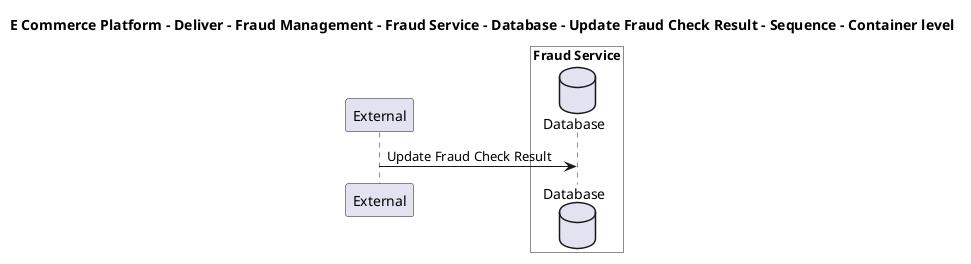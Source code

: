 @startuml

title E Commerce Platform - Deliver - Fraud Management - Fraud Service - Database - Update Fraud Check Result - Sequence - Container level

participant "External" as C4InterFlow.SoftwareSystems.ExternalSystem

box "Fraud Service" #White
    database "Database" as ECommercePlatform.Deliver.FraudManagement.SoftwareSystems.FraudService.Containers.Database
end box


C4InterFlow.SoftwareSystems.ExternalSystem -> ECommercePlatform.Deliver.FraudManagement.SoftwareSystems.FraudService.Containers.Database : Update Fraud Check Result


@enduml
